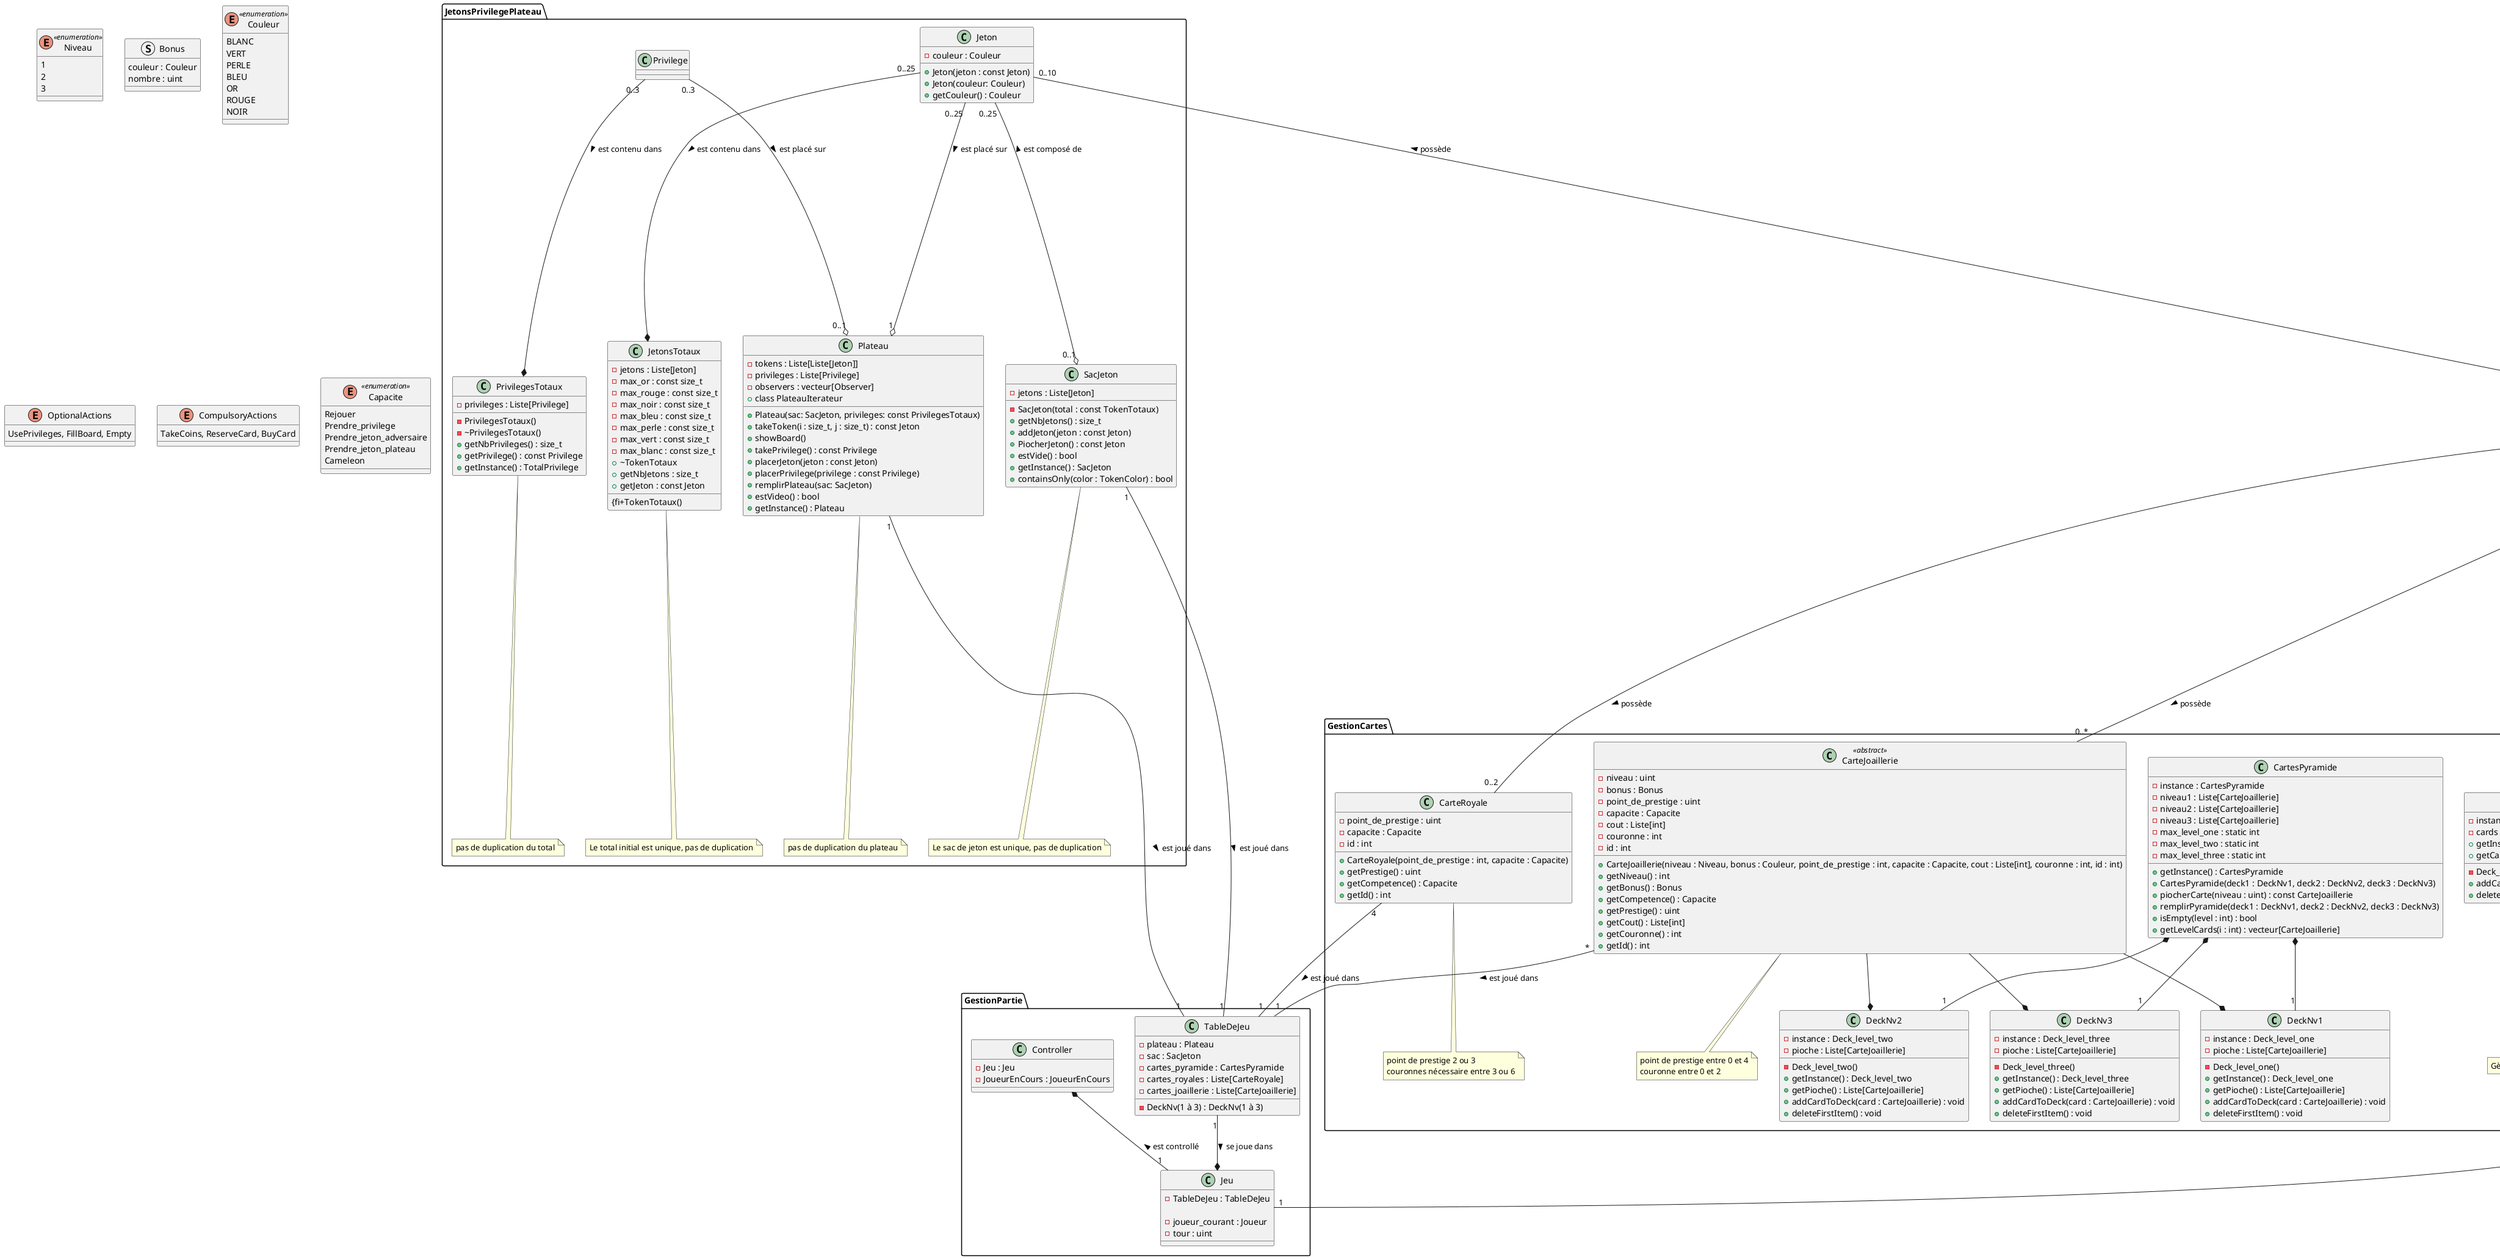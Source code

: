 @startuml
'skinparam classAttributeIconSize 0

enum Niveau <<enumeration >> {
  1
  2
  3
}

struct Bonus {
    couleur : Couleur
    nombre : uint
}

enum Couleur <<enumeration >> {
  BLANC
  VERT
  PERLE
  BLEU
  OR
  ROUGE
  NOIR
}
enum OptionalActions{
    UsePrivileges, FillBoard, Empty
}

enum CompulsoryActions{
    TakeCoins, ReserveCard, BuyCard
}

namespace JetonsPrivilegePlateau {

class Jeton {
   -couleur : Couleur
   +Jeton(jeton : const Jeton)
   +Jeton(couleur: Couleur)
   +getCouleur() : Couleur
}

class Privilege{
}

class SacJeton{
  -jetons : Liste[Jeton]
  -SacJeton(total : const TokenTotaux)
  +getNbJetons() : size_t
  +addJeton(jeton : const Jeton)
  +PiocherJeton() : const Jeton
  +estVide() : bool
  +getInstance() : SacJeton
  +containsOnly(color : TokenColor) : bool
}
note bottom of SacJeton : Le sac de jeton est unique, pas de duplication

class JetonsTotaux{
   -jetons : Liste[Jeton]
   -max_or : const size_t
   -max_rouge : const size_t
   -max_noir : const size_t
   -max_bleu : const size_t
   -max_perle : const size_t
   -max_vert : const size_t
   -max_blanc : const size_t
   {fi+TokenTotaux()
   +~TokenTotaux
   +getNbJetons : size_t
   +getJeton : const Jeton
}
note bottom of JetonsTotaux: Le total initial est unique, pas de duplication

class PrivilegesTotaux{
   -privileges : Liste[Privilege]
   -PrivilegesTotaux()
   -~PrivilegesTotaux()
   +getNbPrivileges() : size_t
   +getPrivilege() : const Privilege
   +getInstance() : TotalPrivilege
}
note bottom of PrivilegesTotaux: pas de duplication du total

class Plateau{
   -tokens : Liste[Liste[Jeton]]
   -privileges : Liste[Privilege]
   -observers : vecteur[Observer]
   +Plateau(sac: SacJeton, privileges: const PrivilegesTotaux)
   +takeToken(i : size_t, j : size_t) : const Jeton
   +showBoard()
   +takePrivilege() : const Privilege
   +placerJeton(jeton : const Jeton)
   +placerPrivilege(privilege : const Privilege)
   +remplirPlateau(sac: SacJeton)
   +estVideo() : bool
   +getInstance() : Plateau
   + class PlateauIterateur
}
note bottom of Plateau: pas de duplication du plateau


' struct TupleIntJeton {
'   nombre : int
'   type_jeton : Jeton
' }

'class CoordonneeJeton{
'  x : int
'  y : int
'}
}

enum Capacite <<enumeration >> {
  Rejouer
  Prendre_privilege
  Prendre_jeton_adversaire
  Prendre_jeton_plateau
  Cameleon
}
namespace GestionPartie{

class Controller {
  - Jeu : Jeu
  - JoueurEnCours : JoueurEnCours
}			 
class Jeu{
    -TableDeJeu : TableDeJeu
								 
    -joueur_courant : Joueur
    -tour : uint
						 
					   
}
class TableDeJeu{
    - plateau : Plateau
    - sac : SacJeton
    - cartes_pyramide : CartesPyramide
    - cartes_royales : Liste[CarteRoyale]
    - cartes_joaillerie : Liste[CarteJoaillerie]
    -DeckNv(1 à 3) : DeckNv(1 à 3)
								  
}
}
namespace JoueurHumainIA {

class Joueur {
  - name : string
  - privilege :int
  - type : Type
  - nbCrown : int
  - prestigePoints : int
  - nbTokens : int
  - cardsJewelry : Liste[CarteJoaillerie]
  - reserve : Liste[CarteJoaillerie]
  - cardsRoyal : Liste[CarteRoyale]
  - tokens: Liste[Liste[jeton]]
  - tokenSummary: unordered_map[CarteJoaillerie]
  - blueSummary: SummaryCard
  - greenSummary: SummaryCard
  - redSummary: SummaryCard
  - whiteSummary: SummaryCard
  - blackSummary: SummaryCard
  '- {field} jetons : List[TupleIntJeton]

  + getName() : string
  + getBonusSummary() : vector							  
  + getPrivilege() : int
  + getPrestige() : int
  + getCrowns() : int
  + getTokens() : int
  + getType() : Type
  + addToken(Token token)
  + removeToken(Token token)
  + addCrowns()
  + addPrestige(int nb, tokenColor couleur)
  + addPrivilege(const Privilege& privilege)
  + removePrivilege()
  + addJewelryCard(JewelryCard card)
  + addRoyalCard(RoyalCard card)
  + actionAddToken()
  + actionReserveCard()
  + actionBuyCard()
  + actionBuyReservedCard(JewelryCard &card)											
  + canBuyCard(const JewelryCard &card): Bool
  + spendResources(const JewelryCard &card)
  + usePrivilege()
  + reserveoneCard (JewelryCard& card)
  + canReserveCard()									  
  + actionFillBoard()
}
note bottom of Joueur : privilege entre 0 et 3

class Humain{}
class IA{}
}

namespace GestionCartes{
class CarteJoaillerie <<abstract>>{
  - niveau : uint
  - bonus : Bonus
  - point_de_prestige : uint
  - capacite : Capacite
  - {field} cout : Liste[int]
  - couronne : int
  - id : int
  +CarteJoaillerie(niveau : Niveau, bonus : Couleur, point_de_prestige : int, capacite : Capacite, cout : Liste[int], couronne : int, id : int)
  +getNiveau() : int
  +getBonus() : Bonus
  +getCompetence() : Capacite
  +getPrestige() : uint
  +getCout() : Liste[int]
  +getCouronne() : int
  +getId() : int
}
note bottom of CarteJoaillerie : point de prestige entre 0 et 4\ncouronne entre 0 et 2


class CarteRoyale {
  - point_de_prestige : uint
  - capacite : Capacite
  - id : int
  + CarteRoyale(point_de_prestige : int, capacite : Capacite)
  + getPrestige() : uint
  + getCompetence() : Capacite
  + getId() : int
}
note bottom of CarteRoyale :  point de prestige 2 ou 3\ncouronnes nécessaire entre 3 ou 6

class Deck_Royal{
  - Deck_Royal()
  - instance : Deck_Royal
  - cards : vecteur[RoyalCard]
  + getInstance : Deck_Royal
  + getCards : vecteur[RoyalCard]
  + addCardToDeck(card : RoyalCard) : void
  + deleteCard(pos : int) : void
}
note bottom of Deck_Royal : Gère le deck des cartes royales

class DeckNv1{
  - Deck_level_one()
  - instance : Deck_level_one 
  - pioche : Liste[CarteJoaillerie]
  + getInstance() : Deck_level_one
  + getPioche() : Liste[CarteJoaillerie]
  + addCardToDeck(card : CarteJoaillerie) : void
  + deleteFirstItem() : void
}

class DeckNv2{
  - Deck_level_two()
  - instance : Deck_level_two 
  - pioche : Liste[CarteJoaillerie]
  + getInstance() : Deck_level_two
  + getPioche() : Liste[CarteJoaillerie]
  + addCardToDeck(card : CarteJoaillerie) : void
  + deleteFirstItem() : void
}

class DeckNv3{
  - Deck_level_three()
  - instance : Deck_level_three
  - pioche : Liste[CarteJoaillerie]
  + getInstance() : Deck_level_three
  + getPioche() : Liste[CarteJoaillerie]
  + addCardToDeck(card : CarteJoaillerie) : void
  + deleteFirstItem() : void
}

class CartesPyramide{
    - instance : CartesPyramide
    - niveau1 : Liste[CarteJoaillerie]
    - niveau2 : Liste[CarteJoaillerie]
    - niveau3 : Liste[CarteJoaillerie]
    - max_level_one : static int
    - max_level_two : static int
    - max_level_three : static int
    + getInstance() : CartesPyramide
    + CartesPyramide(deck1 : DeckNv1, deck2 : DeckNv2, deck3 : DeckNv3)
    + piocherCarte(niveau : uint) : const CarteJoaillerie
    + remplirPyramide(deck1 : DeckNv1, deck2 : DeckNv2, deck3 : DeckNv3)
    + isEmpty(level : int) : bool
    + getLevelCards(i : int) : vecteur[CarteJoaillerie]
}
}

Jeu "1" -- "2" Joueur : < joue
Plateau "1" -- "1" TableDeJeu : est joué dans >
SacJeton "1" -- "1" TableDeJeu : est joué dans >
CarteJoaillerie "*" -- "1" TableDeJeu : est joué dans >
CarteRoyale "4" -- "1" TableDeJeu : est joué dans >
TableDeJeu "1" --* Jeu : se joue dans >
Controller *-- "1" Jeu : est controllé <									 

Jeton "0..25" --* JetonsTotaux : est contenu dans >
Privilege "0..3" --* PrivilegesTotaux : est contenu dans >
Jeton "0..10" -- "0..1" Joueur : possède <
Jeton "0..25" --o "0..1" SacJeton : est composé de <
Jeton "0..25" --o "1" Plateau : est placé sur >
Privilege "0..3" --o "0..1" Plateau : est placé sur >

IA --|> Joueur
Humain --|> Joueur
'CoordonneeJeton "0..25" --  "1" Plateau
'CoordonneeJeton "0..1" -- "1" Jeton

Joueur "0..1" -- "0..*" CarteJoaillerie : possède >
CarteJoaillerie --* DeckNv1
CarteJoaillerie --* DeckNv2
CarteJoaillerie --* DeckNv3
CartesPyramide *-- "1" DeckNv1
CartesPyramide *-- "1" DeckNv2
CartesPyramide *-- "1" DeckNv3

Joueur "0..1" -- "0..2" CarteRoyale : possède >


@enduml
